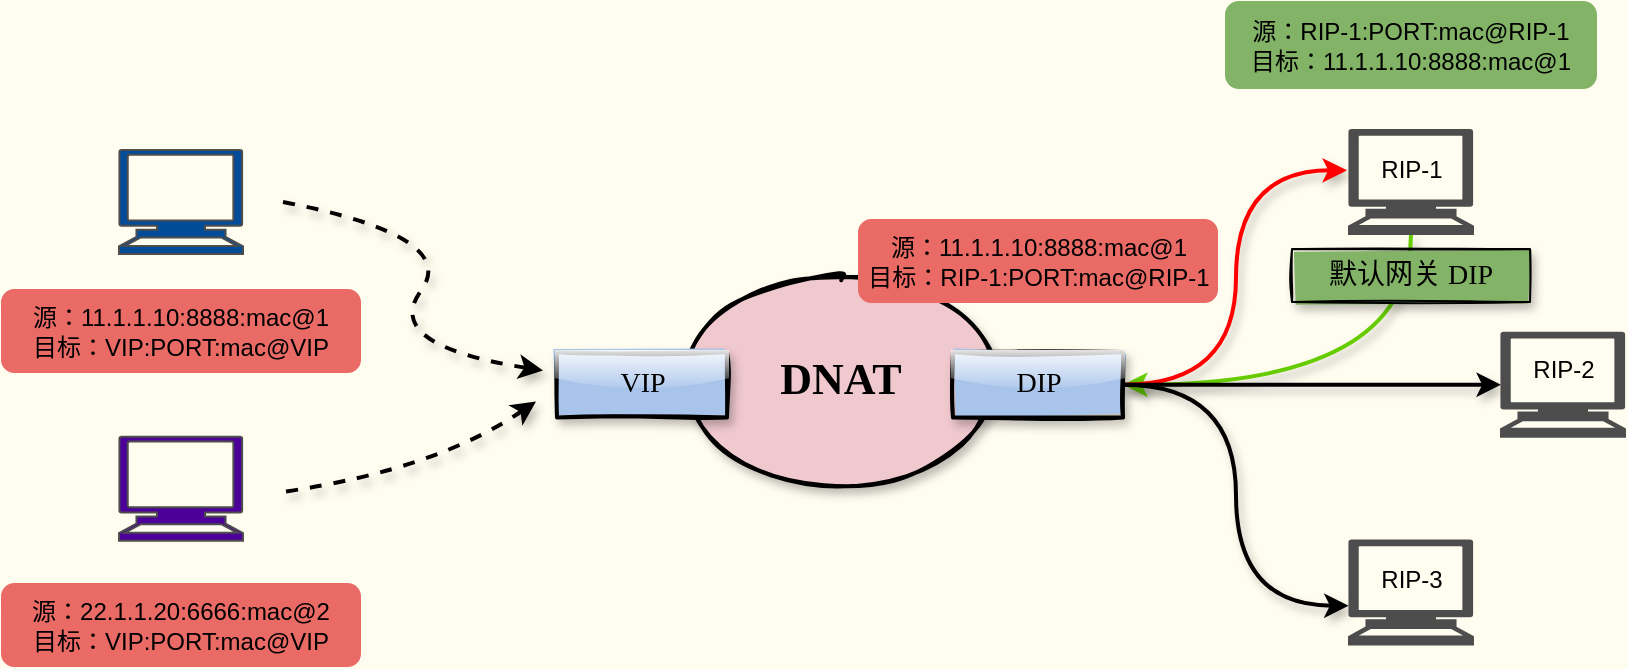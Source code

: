 <mxfile version="14.4.7" type="github">
  <diagram id="BU18d-fVRYyKRfr991_y" name="第 1 页">
    <mxGraphModel dx="1502" dy="-160" grid="0" gridSize="10" guides="1" tooltips="1" connect="1" arrows="1" fold="1" page="1" pageScale="1" pageWidth="1169" pageHeight="827" background="#FFFDF0" math="0" shadow="0">
      <root>
        <mxCell id="0" />
        <mxCell id="1" parent="0" />
        <mxCell id="hJ_CjQ-QHGZC2YMJXoB_-4" style="edgeStyle=orthogonalEdgeStyle;orthogonalLoop=1;jettySize=auto;html=1;exitX=0.5;exitY=1;exitDx=0;exitDy=0;exitPerimeter=0;entryX=1;entryY=0.5;entryDx=0;entryDy=0;strokeWidth=2;curved=1;shadow=1;sketch=0;strokeColor=#66CC00;" edge="1" parent="1" source="DUtqW51J8o4DJ0MrX4qo-65" target="DUtqW51J8o4DJ0MrX4qo-61">
          <mxGeometry relative="1" as="geometry" />
        </mxCell>
        <mxCell id="DUtqW51J8o4DJ0MrX4qo-51" style="edgeStyle=orthogonalEdgeStyle;rounded=0;orthogonalLoop=1;jettySize=auto;html=1;exitX=0.5;exitY=1;exitDx=0;exitDy=0;exitPerimeter=0;" parent="1" edge="1">
          <mxGeometry relative="1" as="geometry">
            <mxPoint x="174" y="1307.74" as="sourcePoint" />
            <mxPoint x="174" y="1307.74" as="targetPoint" />
          </mxGeometry>
        </mxCell>
        <mxCell id="DUtqW51J8o4DJ0MrX4qo-52" value="" style="curved=1;endArrow=classic;html=1;shadow=1;strokeWidth=2;dashed=1;" parent="1" edge="1">
          <mxGeometry width="50" height="50" relative="1" as="geometry">
            <mxPoint x="217.5" y="1143" as="sourcePoint" />
            <mxPoint x="347.5" y="1227.24" as="targetPoint" />
            <Array as="points">
              <mxPoint x="306.5" y="1160.24" />
              <mxPoint x="266.5" y="1214.49" />
            </Array>
          </mxGeometry>
        </mxCell>
        <mxCell id="DUtqW51J8o4DJ0MrX4qo-53" value="" style="curved=1;endArrow=classic;html=1;shadow=1;strokeWidth=2;dashed=1;" parent="1" edge="1">
          <mxGeometry width="50" height="50" relative="1" as="geometry">
            <mxPoint x="219" y="1287.74" as="sourcePoint" />
            <mxPoint x="344" y="1242.74" as="targetPoint" />
            <Array as="points">
              <mxPoint x="294" y="1276.74" />
            </Array>
          </mxGeometry>
        </mxCell>
        <mxCell id="DUtqW51J8o4DJ0MrX4qo-54" value="&lt;div style=&quot;font-family: &amp;#34;helvetica&amp;#34; ; font-size: 12px&quot;&gt;&lt;br&gt;&lt;/div&gt;" style="text;html=1;strokeColor=none;fillColor=none;align=center;verticalAlign=middle;whiteSpace=wrap;rounded=0;shadow=1;glass=1;sketch=1;fontFamily=Tahoma;fontSize=14;" parent="1" vertex="1">
          <mxGeometry x="83.5" y="1328.24" width="181" height="20" as="geometry" />
        </mxCell>
        <mxCell id="DUtqW51J8o4DJ0MrX4qo-56" value="&lt;b&gt;&lt;font style=&quot;font-size: 22px&quot;&gt;DNAT&lt;/font&gt;&lt;/b&gt;" style="ellipse;whiteSpace=wrap;html=1;shadow=1;glass=1;sketch=1;strokeWidth=2;fontFamily=Tahoma;fontSize=14;fillStyle=solid;fillColor=#f0c9cf;" parent="1" vertex="1">
          <mxGeometry x="417.5" y="1178.24" width="157" height="108" as="geometry" />
        </mxCell>
        <mxCell id="DUtqW51J8o4DJ0MrX4qo-57" value="VIP" style="rounded=0;whiteSpace=wrap;html=1;shadow=1;glass=1;sketch=1;strokeColor=#000000;strokeWidth=2;fontFamily=Tahoma;fontSize=14;fillStyle=solid;fillColor=#A9C4EB;" parent="1" vertex="1">
          <mxGeometry x="354.5" y="1218" width="85" height="32.75" as="geometry" />
        </mxCell>
        <mxCell id="DUtqW51J8o4DJ0MrX4qo-58" style="edgeStyle=orthogonalEdgeStyle;sketch=0;orthogonalLoop=1;jettySize=auto;html=1;exitX=1;exitY=0.5;exitDx=0;exitDy=0;entryX=-0.016;entryY=0.388;entryDx=0;entryDy=0;entryPerimeter=0;shadow=1;strokeWidth=2;curved=1;strokeColor=#FF0000;" parent="1" source="DUtqW51J8o4DJ0MrX4qo-61" target="DUtqW51J8o4DJ0MrX4qo-65" edge="1">
          <mxGeometry relative="1" as="geometry" />
        </mxCell>
        <mxCell id="DUtqW51J8o4DJ0MrX4qo-59" style="edgeStyle=orthogonalEdgeStyle;curved=1;sketch=0;orthogonalLoop=1;jettySize=auto;html=1;exitX=1;exitY=0.5;exitDx=0;exitDy=0;entryX=-0.003;entryY=0.627;entryDx=0;entryDy=0;entryPerimeter=0;shadow=1;strokeWidth=2;" parent="1" source="DUtqW51J8o4DJ0MrX4qo-61" target="DUtqW51J8o4DJ0MrX4qo-67" edge="1">
          <mxGeometry relative="1" as="geometry" />
        </mxCell>
        <mxCell id="DUtqW51J8o4DJ0MrX4qo-60" style="edgeStyle=orthogonalEdgeStyle;curved=1;sketch=0;orthogonalLoop=1;jettySize=auto;html=1;exitX=1;exitY=0.5;exitDx=0;exitDy=0;entryX=0;entryY=0.5;entryDx=0;entryDy=0;entryPerimeter=0;shadow=1;strokeWidth=2;" parent="1" source="DUtqW51J8o4DJ0MrX4qo-61" target="DUtqW51J8o4DJ0MrX4qo-66" edge="1">
          <mxGeometry relative="1" as="geometry" />
        </mxCell>
        <mxCell id="DUtqW51J8o4DJ0MrX4qo-61" value="DIP" style="rounded=0;whiteSpace=wrap;html=1;shadow=1;glass=1;sketch=1;strokeColor=#000000;strokeWidth=2;fontFamily=Tahoma;fontSize=14;fillStyle=solid;fillColor=#A9C4EB;" parent="1" vertex="1">
          <mxGeometry x="552.5" y="1218" width="85" height="32.75" as="geometry" />
        </mxCell>
        <mxCell id="DUtqW51J8o4DJ0MrX4qo-62" value="&lt;div style=&quot;font-family: &amp;#34;helvetica&amp;#34; ; font-size: 12px&quot;&gt;&lt;br&gt;&lt;/div&gt;" style="text;html=1;strokeColor=none;fillColor=none;align=center;verticalAlign=middle;whiteSpace=wrap;rounded=0;shadow=1;glass=1;sketch=1;fontFamily=Tahoma;fontSize=14;" parent="1" vertex="1">
          <mxGeometry x="96.5" y="1201.24" width="181" height="20" as="geometry" />
        </mxCell>
        <mxCell id="DUtqW51J8o4DJ0MrX4qo-65" value="" style="shape=mxgraph.signs.tech.computer;html=1;pointerEvents=1;verticalLabelPosition=bottom;verticalAlign=top;align=center;labelBackgroundColor=none;fontColor=#ffffff;fillColor=#4D4D4D;strokeColor=#4D4D4D;" parent="1" vertex="1">
          <mxGeometry x="750.5" y="1107" width="62" height="52" as="geometry" />
        </mxCell>
        <mxCell id="DUtqW51J8o4DJ0MrX4qo-66" value="" style="shape=mxgraph.signs.tech.computer;html=1;pointerEvents=1;verticalLabelPosition=bottom;verticalAlign=top;align=center;labelBackgroundColor=none;fontColor=#ffffff;fillColor=#4D4D4D;strokeColor=#4D4D4D;" parent="1" vertex="1">
          <mxGeometry x="826.5" y="1208.38" width="62" height="52" as="geometry" />
        </mxCell>
        <mxCell id="DUtqW51J8o4DJ0MrX4qo-67" value="" style="shape=mxgraph.signs.tech.computer;html=1;pointerEvents=1;verticalLabelPosition=bottom;verticalAlign=top;align=center;labelBackgroundColor=none;fontColor=#ffffff;fillColor=#4D4D4D;strokeColor=#4D4D4D;" parent="1" vertex="1">
          <mxGeometry x="750.5" y="1312.24" width="62" height="52" as="geometry" />
        </mxCell>
        <mxCell id="DUtqW51J8o4DJ0MrX4qo-68" value="&lt;meta charset=&quot;utf-8&quot;&gt;&lt;span style=&quot;color: rgb(0, 0, 0); font-family: helvetica; font-size: 12px; font-style: normal; font-weight: 400; letter-spacing: normal; text-align: center; text-indent: 0px; text-transform: none; word-spacing: 0px; display: inline; float: none;&quot;&gt;RIP-1&lt;/span&gt;" style="text;html=1;strokeColor=none;fillColor=none;align=center;verticalAlign=middle;whiteSpace=wrap;rounded=0;labelBackgroundColor=none;" parent="1" vertex="1">
          <mxGeometry x="761.5" y="1117" width="40" height="20" as="geometry" />
        </mxCell>
        <mxCell id="DUtqW51J8o4DJ0MrX4qo-69" value="&lt;span style=&quot;color: rgb(0, 0, 0); font-family: helvetica; font-size: 12px; font-style: normal; font-weight: 400; letter-spacing: normal; text-align: center; text-indent: 0px; text-transform: none; word-spacing: 0px; display: inline; float: none;&quot;&gt;RIP-2&lt;/span&gt;" style="text;html=1;strokeColor=none;fillColor=none;align=center;verticalAlign=middle;whiteSpace=wrap;rounded=0;labelBackgroundColor=none;" parent="1" vertex="1">
          <mxGeometry x="837.5" y="1217.38" width="40" height="20" as="geometry" />
        </mxCell>
        <mxCell id="DUtqW51J8o4DJ0MrX4qo-70" value="&lt;span style=&quot;color: rgb(0, 0, 0); font-family: helvetica; font-size: 12px; font-style: normal; font-weight: 400; letter-spacing: normal; text-align: center; text-indent: 0px; text-transform: none; word-spacing: 0px; display: inline; float: none;&quot;&gt;RIP-3&lt;/span&gt;" style="text;html=1;strokeColor=none;fillColor=none;align=center;verticalAlign=middle;whiteSpace=wrap;rounded=0;labelBackgroundColor=none;" parent="1" vertex="1">
          <mxGeometry x="761.5" y="1322.24" width="40" height="20" as="geometry" />
        </mxCell>
        <mxCell id="DUtqW51J8o4DJ0MrX4qo-71" value="源：&lt;span style=&quot;font-family: &amp;#34;helvetica&amp;#34;&quot;&gt;11.1.1.10&lt;/span&gt;&lt;span style=&quot;font-family: &amp;#34;helvetica&amp;#34;&quot;&gt;:8888:mac@1&lt;/span&gt;&lt;br&gt;目标：RIP-1:PORT:mac@RIP-1" style="rounded=1;whiteSpace=wrap;html=1;fillColor=#EA6B66;strokeColor=#EA6B66;" parent="1" vertex="1">
          <mxGeometry x="505.5" y="1152" width="179" height="41" as="geometry" />
        </mxCell>
        <mxCell id="DUtqW51J8o4DJ0MrX4qo-72" value="源：RIP-1:PORT:mac@RIP-1&lt;br&gt;目标：&lt;span style=&quot;font-family: &amp;#34;helvetica&amp;#34;&quot;&gt;11.1.1.10:8888:mac@1&lt;/span&gt;" style="rounded=1;whiteSpace=wrap;html=1;strokeColor=#82b366;fillColor=#82B366;" parent="1" vertex="1">
          <mxGeometry x="689" y="1043" width="185" height="43" as="geometry" />
        </mxCell>
        <mxCell id="DUtqW51J8o4DJ0MrX4qo-74" value="" style="shape=mxgraph.signs.tech.computer;html=1;pointerEvents=1;verticalLabelPosition=bottom;verticalAlign=top;align=center;labelBackgroundColor=none;fontColor=#ffffff;strokeColor=#4D4D4D;fillColor=#004C99;" parent="1" vertex="1">
          <mxGeometry x="135.5" y="1117" width="62" height="52" as="geometry" />
        </mxCell>
        <mxCell id="DUtqW51J8o4DJ0MrX4qo-75" value="" style="shape=mxgraph.signs.tech.computer;html=1;pointerEvents=1;verticalLabelPosition=bottom;verticalAlign=top;align=center;labelBackgroundColor=none;fontColor=#ffffff;strokeColor=#4D4D4D;fillColor=#4C0099;" parent="1" vertex="1">
          <mxGeometry x="135.5" y="1260.38" width="62" height="52" as="geometry" />
        </mxCell>
        <mxCell id="DUtqW51J8o4DJ0MrX4qo-76" value="&lt;div style=&quot;font-family: &amp;#34;helvetica&amp;#34;&quot;&gt;源：11.1.1.10:8888:mac@1&lt;/div&gt;&lt;div style=&quot;font-family: &amp;#34;helvetica&amp;#34;&quot;&gt;目标：VIP:PORT:mac@VIP&lt;/div&gt;" style="rounded=1;whiteSpace=wrap;html=1;fillColor=#EA6B66;strokeColor=#EA6B66;" parent="1" vertex="1">
          <mxGeometry x="77" y="1187" width="179" height="41" as="geometry" />
        </mxCell>
        <mxCell id="DUtqW51J8o4DJ0MrX4qo-77" value="&lt;div style=&quot;font-family: &amp;#34;helvetica&amp;#34;&quot;&gt;&lt;div&gt;源：22.1.1.20:6666:mac@2&lt;/div&gt;目标：VIP:PORT:mac@VIP&lt;/div&gt;" style="rounded=1;whiteSpace=wrap;html=1;fillColor=#EA6B66;strokeColor=#EA6B66;" parent="1" vertex="1">
          <mxGeometry x="77" y="1334" width="179" height="41" as="geometry" />
        </mxCell>
        <mxCell id="hJ_CjQ-QHGZC2YMJXoB_-6" value="默认网关 DIP" style="rounded=0;whiteSpace=wrap;html=1;shadow=1;glass=0;sketch=1;strokeColor=#000000;strokeWidth=1;fontFamily=Tahoma;fontSize=14;fillStyle=solid;fillColor=#82B366;" vertex="1" parent="1">
          <mxGeometry x="722" y="1166.49" width="119" height="26.51" as="geometry" />
        </mxCell>
      </root>
    </mxGraphModel>
  </diagram>
</mxfile>
